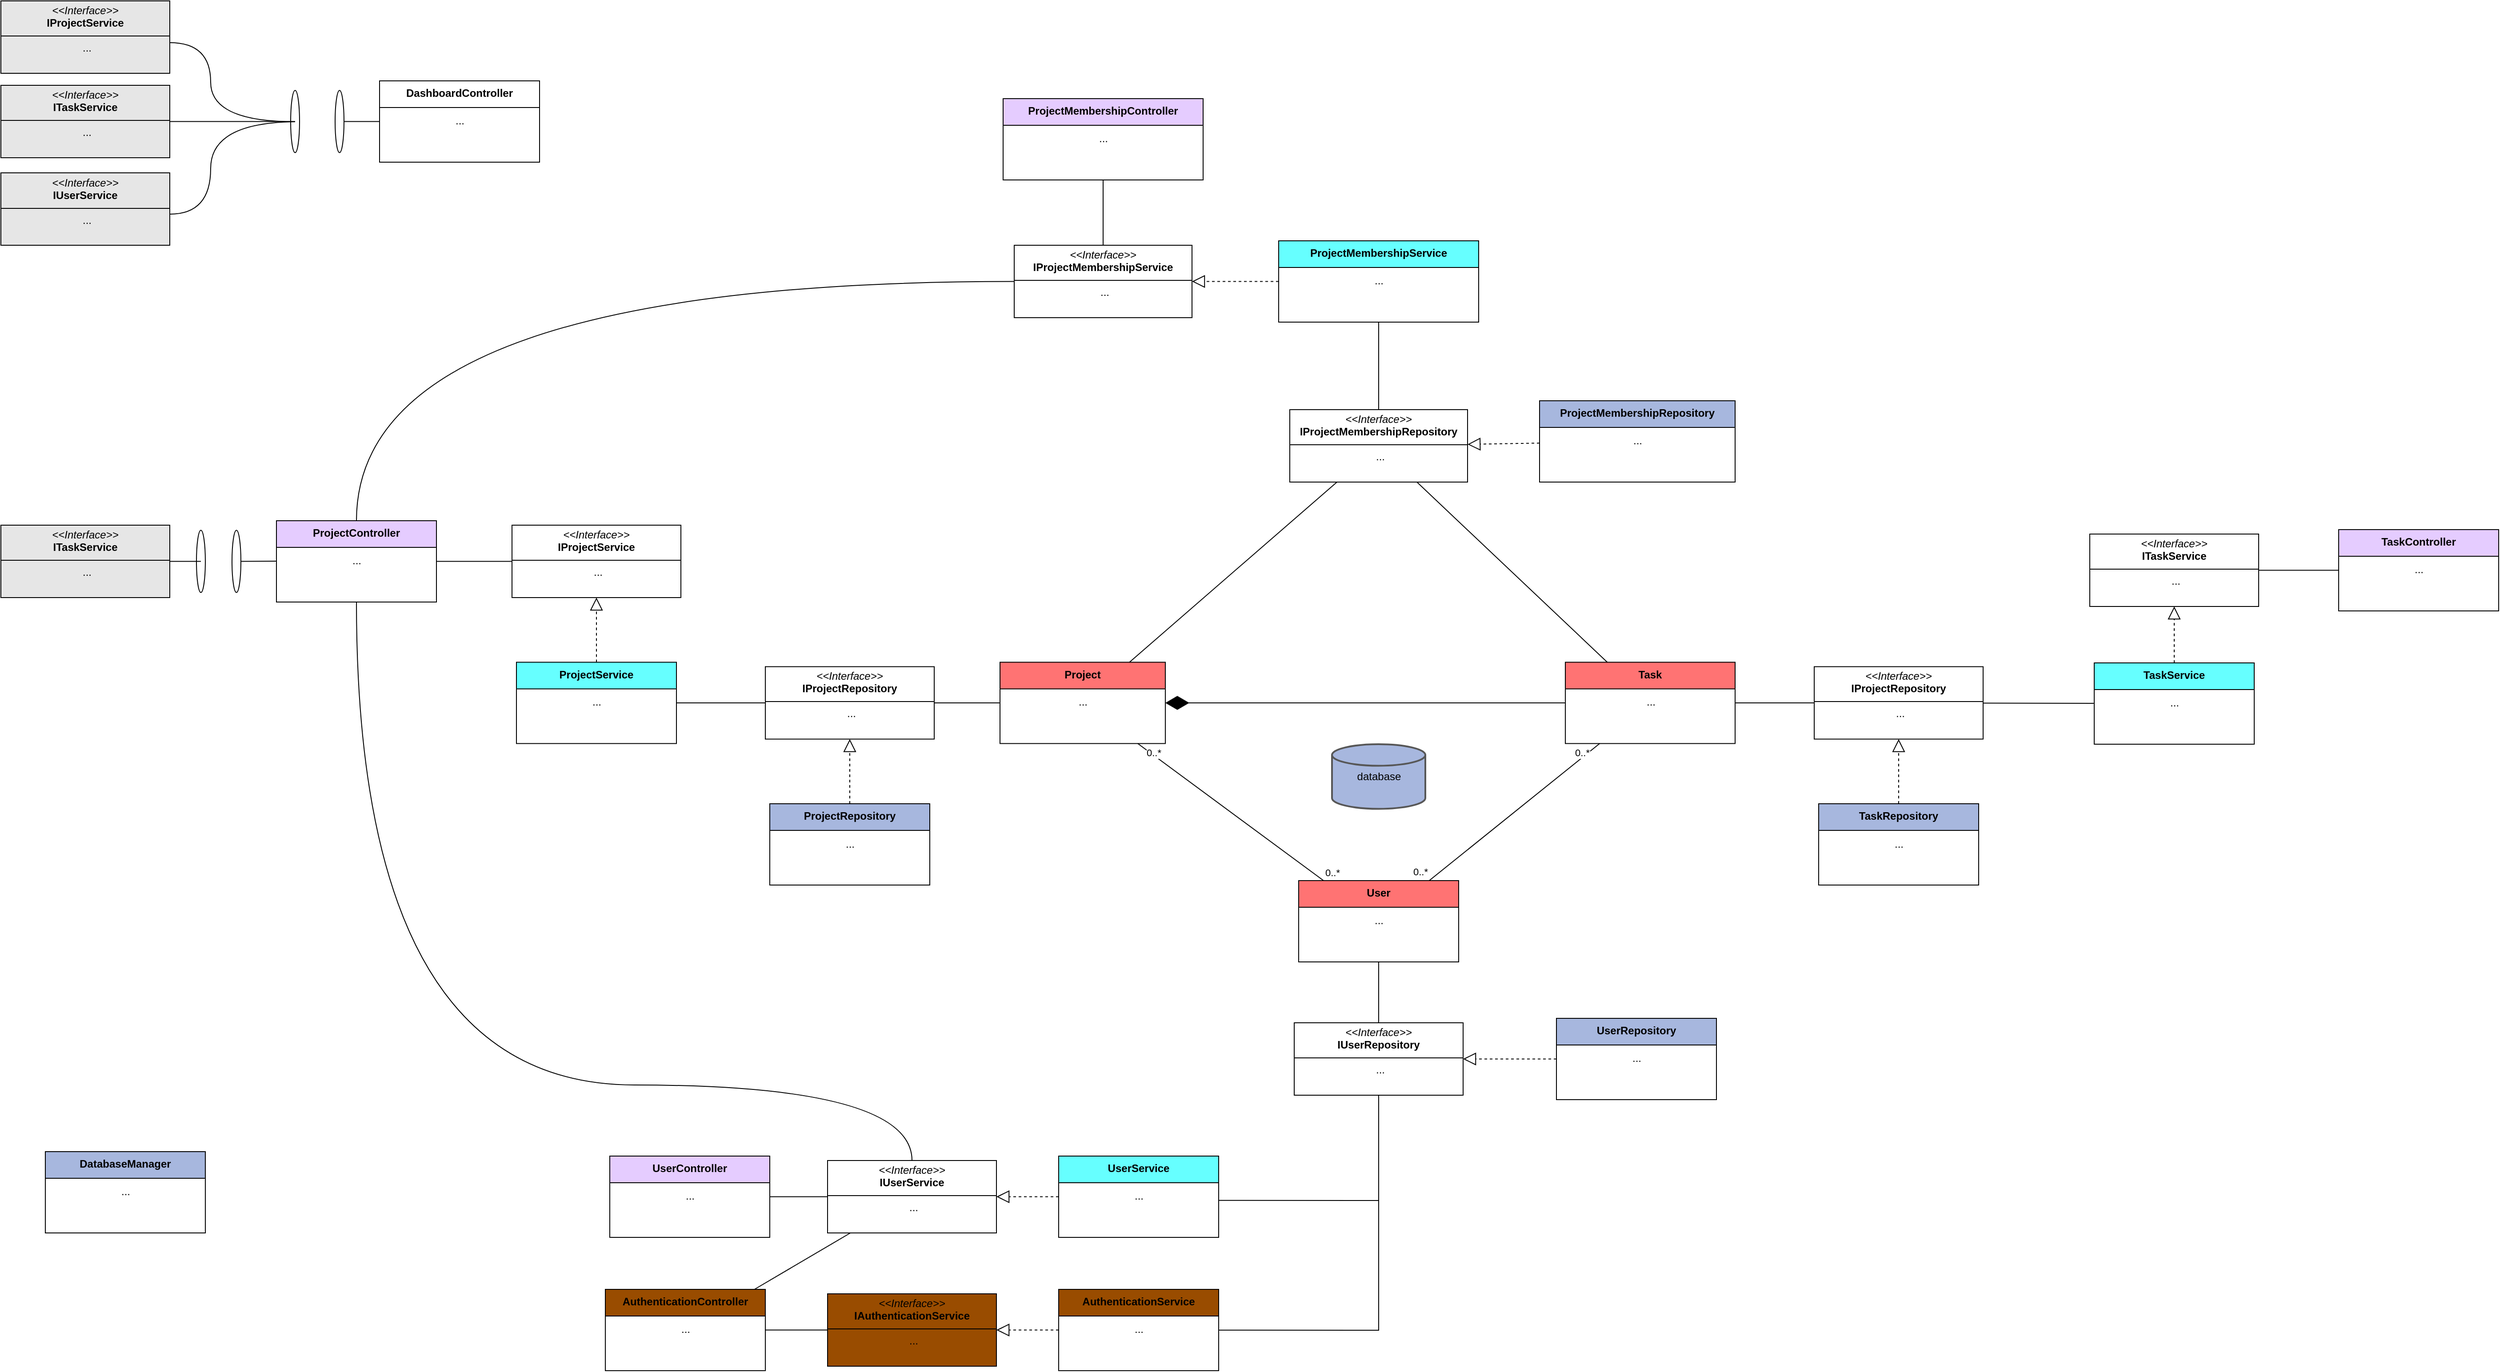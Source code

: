 <mxfile version="24.9.0">
  <diagram id="C5RBs43oDa-KdzZeNtuy" name="Page-1">
    <mxGraphModel dx="3629" dy="2864" grid="1" gridSize="10" guides="1" tooltips="1" connect="1" arrows="1" fold="1" page="1" pageScale="1" pageWidth="827" pageHeight="1169" math="0" shadow="0">
      <root>
        <mxCell id="WIyWlLk6GJQsqaUBKTNV-0" />
        <mxCell id="WIyWlLk6GJQsqaUBKTNV-1" parent="WIyWlLk6GJQsqaUBKTNV-0" />
        <mxCell id="XSBhL_Ai50qIlkhxRcX2-2" value="Task" style="swimlane;fontStyle=1;align=center;verticalAlign=top;childLayout=stackLayout;horizontal=1;startSize=30;horizontalStack=0;resizeParent=1;resizeLast=0;collapsible=1;marginBottom=0;rounded=0;shadow=0;strokeWidth=1;fillColor=#FF7373;" vertex="1" parent="WIyWlLk6GJQsqaUBKTNV-1">
          <mxGeometry x="2290" y="264.25" width="191" height="91.5" as="geometry">
            <mxRectangle x="230" y="140" width="160" height="26" as="alternateBounds" />
          </mxGeometry>
        </mxCell>
        <mxCell id="XSBhL_Ai50qIlkhxRcX2-22" value="..." style="text;html=1;align=center;verticalAlign=middle;resizable=0;points=[];autosize=1;strokeColor=none;fillColor=none;" vertex="1" parent="XSBhL_Ai50qIlkhxRcX2-2">
          <mxGeometry y="30" width="191" height="30" as="geometry" />
        </mxCell>
        <mxCell id="XSBhL_Ai50qIlkhxRcX2-10" value="User" style="swimlane;fontStyle=1;align=center;verticalAlign=top;childLayout=stackLayout;horizontal=1;startSize=30;horizontalStack=0;resizeParent=1;resizeLast=0;collapsible=1;marginBottom=0;rounded=0;shadow=0;strokeWidth=1;fillColor=#FF7373;" vertex="1" parent="WIyWlLk6GJQsqaUBKTNV-1">
          <mxGeometry x="1990" y="510" width="180" height="91.5" as="geometry">
            <mxRectangle x="230" y="140" width="160" height="26" as="alternateBounds" />
          </mxGeometry>
        </mxCell>
        <mxCell id="XSBhL_Ai50qIlkhxRcX2-23" value="..." style="text;html=1;align=center;verticalAlign=middle;resizable=0;points=[];autosize=1;strokeColor=none;fillColor=none;" vertex="1" parent="XSBhL_Ai50qIlkhxRcX2-10">
          <mxGeometry y="30" width="180" height="30" as="geometry" />
        </mxCell>
        <mxCell id="XSBhL_Ai50qIlkhxRcX2-11" value="Project" style="swimlane;fontStyle=1;align=center;verticalAlign=top;childLayout=stackLayout;horizontal=1;startSize=30;horizontalStack=0;resizeParent=1;resizeLast=0;collapsible=1;marginBottom=0;rounded=0;shadow=0;strokeWidth=1;fillColor=#FF7373;" vertex="1" parent="WIyWlLk6GJQsqaUBKTNV-1">
          <mxGeometry x="1654" y="264.25" width="186" height="91.5" as="geometry">
            <mxRectangle x="230" y="140" width="160" height="26" as="alternateBounds" />
          </mxGeometry>
        </mxCell>
        <mxCell id="XSBhL_Ai50qIlkhxRcX2-21" value="..." style="text;html=1;align=center;verticalAlign=middle;resizable=0;points=[];autosize=1;strokeColor=none;fillColor=none;" vertex="1" parent="XSBhL_Ai50qIlkhxRcX2-11">
          <mxGeometry y="30" width="186" height="30" as="geometry" />
        </mxCell>
        <mxCell id="XSBhL_Ai50qIlkhxRcX2-12" value="" style="endArrow=diamondThin;endFill=1;endSize=24;html=1;rounded=0;" edge="1" parent="WIyWlLk6GJQsqaUBKTNV-1" source="XSBhL_Ai50qIlkhxRcX2-2" target="XSBhL_Ai50qIlkhxRcX2-11">
          <mxGeometry width="160" relative="1" as="geometry">
            <mxPoint x="2027" y="400" as="sourcePoint" />
            <mxPoint x="1860" y="400" as="targetPoint" />
          </mxGeometry>
        </mxCell>
        <mxCell id="XSBhL_Ai50qIlkhxRcX2-13" value="" style="endArrow=none;html=1;rounded=0;" edge="1" parent="WIyWlLk6GJQsqaUBKTNV-1" source="XSBhL_Ai50qIlkhxRcX2-2" target="XSBhL_Ai50qIlkhxRcX2-10">
          <mxGeometry relative="1" as="geometry">
            <mxPoint x="1806" y="460" as="sourcePoint" />
            <mxPoint x="1730" y="615" as="targetPoint" />
          </mxGeometry>
        </mxCell>
        <mxCell id="XSBhL_Ai50qIlkhxRcX2-14" value="0..*" style="edgeLabel;resizable=0;html=1;align=left;verticalAlign=bottom;" connectable="0" vertex="1" parent="XSBhL_Ai50qIlkhxRcX2-13">
          <mxGeometry x="-1" relative="1" as="geometry">
            <mxPoint x="-30" y="19" as="offset" />
          </mxGeometry>
        </mxCell>
        <mxCell id="XSBhL_Ai50qIlkhxRcX2-15" value="0..*" style="edgeLabel;resizable=0;html=1;align=left;verticalAlign=bottom;" connectable="0" vertex="1" parent="XSBhL_Ai50qIlkhxRcX2-13">
          <mxGeometry x="1" relative="1" as="geometry">
            <mxPoint x="-20" y="-1" as="offset" />
          </mxGeometry>
        </mxCell>
        <mxCell id="XSBhL_Ai50qIlkhxRcX2-16" value="" style="endArrow=none;html=1;rounded=0;" edge="1" parent="WIyWlLk6GJQsqaUBKTNV-1" source="XSBhL_Ai50qIlkhxRcX2-11" target="XSBhL_Ai50qIlkhxRcX2-10">
          <mxGeometry relative="1" as="geometry">
            <mxPoint x="1849.5" y="415" as="sourcePoint" />
            <mxPoint x="1930.5" y="585" as="targetPoint" />
          </mxGeometry>
        </mxCell>
        <mxCell id="XSBhL_Ai50qIlkhxRcX2-17" value="0..*" style="edgeLabel;resizable=0;html=1;align=left;verticalAlign=bottom;" connectable="0" vertex="1" parent="XSBhL_Ai50qIlkhxRcX2-16">
          <mxGeometry x="-1" relative="1" as="geometry">
            <mxPoint x="8" y="19" as="offset" />
          </mxGeometry>
        </mxCell>
        <mxCell id="XSBhL_Ai50qIlkhxRcX2-18" value="0..*" style="edgeLabel;resizable=0;html=1;align=left;verticalAlign=bottom;" connectable="0" vertex="1" parent="XSBhL_Ai50qIlkhxRcX2-16">
          <mxGeometry x="1" relative="1" as="geometry">
            <mxPoint y="-1" as="offset" />
          </mxGeometry>
        </mxCell>
        <mxCell id="XSBhL_Ai50qIlkhxRcX2-20" value="TaskRepository" style="swimlane;fontStyle=1;align=center;verticalAlign=top;childLayout=stackLayout;horizontal=1;startSize=30;horizontalStack=0;resizeParent=1;resizeLast=0;collapsible=1;marginBottom=0;rounded=0;shadow=0;strokeWidth=1;fillColor=#A7B7DE;" vertex="1" parent="WIyWlLk6GJQsqaUBKTNV-1">
          <mxGeometry x="2575" y="423.5" width="180" height="91.5" as="geometry">
            <mxRectangle x="230" y="140" width="160" height="26" as="alternateBounds" />
          </mxGeometry>
        </mxCell>
        <mxCell id="XSBhL_Ai50qIlkhxRcX2-25" value="..." style="text;html=1;align=center;verticalAlign=middle;resizable=0;points=[];autosize=1;strokeColor=none;fillColor=none;" vertex="1" parent="XSBhL_Ai50qIlkhxRcX2-20">
          <mxGeometry y="30" width="180" height="30" as="geometry" />
        </mxCell>
        <mxCell id="XSBhL_Ai50qIlkhxRcX2-45" value="" style="endArrow=block;dashed=1;endFill=0;endSize=12;html=1;rounded=0;" edge="1" parent="WIyWlLk6GJQsqaUBKTNV-1" source="XSBhL_Ai50qIlkhxRcX2-20" target="XSBhL_Ai50qIlkhxRcX2-91">
          <mxGeometry width="160" relative="1" as="geometry">
            <mxPoint x="2440" y="140" as="sourcePoint" />
            <mxPoint x="2580" y="116.0" as="targetPoint" />
          </mxGeometry>
        </mxCell>
        <mxCell id="XSBhL_Ai50qIlkhxRcX2-48" value="" style="endArrow=none;html=1;rounded=0;" edge="1" parent="WIyWlLk6GJQsqaUBKTNV-1" source="XSBhL_Ai50qIlkhxRcX2-2" target="XSBhL_Ai50qIlkhxRcX2-91">
          <mxGeometry width="50" height="50" relative="1" as="geometry">
            <mxPoint x="2320" y="380" as="sourcePoint" />
            <mxPoint x="2663" y="162" as="targetPoint" />
          </mxGeometry>
        </mxCell>
        <mxCell id="XSBhL_Ai50qIlkhxRcX2-49" value="ProjectRepository" style="swimlane;fontStyle=1;align=center;verticalAlign=top;childLayout=stackLayout;horizontal=1;startSize=30;horizontalStack=0;resizeParent=1;resizeLast=0;collapsible=1;marginBottom=0;rounded=0;shadow=0;strokeWidth=1;fillColor=#A7B7DE;" vertex="1" parent="WIyWlLk6GJQsqaUBKTNV-1">
          <mxGeometry x="1395" y="423.5" width="180" height="91.5" as="geometry">
            <mxRectangle x="230" y="140" width="160" height="26" as="alternateBounds" />
          </mxGeometry>
        </mxCell>
        <mxCell id="XSBhL_Ai50qIlkhxRcX2-50" value="..." style="text;html=1;align=center;verticalAlign=middle;resizable=0;points=[];autosize=1;strokeColor=none;fillColor=none;" vertex="1" parent="XSBhL_Ai50qIlkhxRcX2-49">
          <mxGeometry y="30" width="180" height="30" as="geometry" />
        </mxCell>
        <mxCell id="XSBhL_Ai50qIlkhxRcX2-58" value="" style="endArrow=block;dashed=1;endFill=0;endSize=12;html=1;rounded=0;" edge="1" parent="WIyWlLk6GJQsqaUBKTNV-1" source="XSBhL_Ai50qIlkhxRcX2-49" target="XSBhL_Ai50qIlkhxRcX2-90">
          <mxGeometry width="160" relative="1" as="geometry">
            <mxPoint x="1800" y="130" as="sourcePoint" />
            <mxPoint x="1650" y="104" as="targetPoint" />
          </mxGeometry>
        </mxCell>
        <mxCell id="XSBhL_Ai50qIlkhxRcX2-59" value="" style="endArrow=none;html=1;rounded=0;" edge="1" parent="WIyWlLk6GJQsqaUBKTNV-1" source="XSBhL_Ai50qIlkhxRcX2-11" target="XSBhL_Ai50qIlkhxRcX2-90">
          <mxGeometry width="50" height="50" relative="1" as="geometry">
            <mxPoint x="2110" y="275.5" as="sourcePoint" />
            <mxPoint x="2110" y="173.5" as="targetPoint" />
          </mxGeometry>
        </mxCell>
        <mxCell id="XSBhL_Ai50qIlkhxRcX2-60" value="ProjectMembershipRepository" style="swimlane;fontStyle=1;align=center;verticalAlign=top;childLayout=stackLayout;horizontal=1;startSize=30;horizontalStack=0;resizeParent=1;resizeLast=0;collapsible=1;marginBottom=0;rounded=0;shadow=0;strokeWidth=1;fillColor=#A7B7DE;" vertex="1" parent="WIyWlLk6GJQsqaUBKTNV-1">
          <mxGeometry x="2261" y="-30" width="220" height="91.5" as="geometry">
            <mxRectangle x="230" y="140" width="160" height="26" as="alternateBounds" />
          </mxGeometry>
        </mxCell>
        <mxCell id="XSBhL_Ai50qIlkhxRcX2-61" value="..." style="text;html=1;align=center;verticalAlign=middle;resizable=0;points=[];autosize=1;strokeColor=none;fillColor=none;" vertex="1" parent="XSBhL_Ai50qIlkhxRcX2-60">
          <mxGeometry y="30" width="220" height="30" as="geometry" />
        </mxCell>
        <mxCell id="XSBhL_Ai50qIlkhxRcX2-62" value="" style="endArrow=none;html=1;rounded=0;" edge="1" parent="WIyWlLk6GJQsqaUBKTNV-1" source="XSBhL_Ai50qIlkhxRcX2-11" target="XSBhL_Ai50qIlkhxRcX2-93">
          <mxGeometry width="50" height="50" relative="1" as="geometry">
            <mxPoint x="1750" y="276" as="sourcePoint" />
            <mxPoint x="1750" y="162" as="targetPoint" />
          </mxGeometry>
        </mxCell>
        <mxCell id="XSBhL_Ai50qIlkhxRcX2-63" value="" style="endArrow=none;html=1;rounded=0;" edge="1" parent="WIyWlLk6GJQsqaUBKTNV-1" source="XSBhL_Ai50qIlkhxRcX2-2" target="XSBhL_Ai50qIlkhxRcX2-93">
          <mxGeometry width="50" height="50" relative="1" as="geometry">
            <mxPoint x="1822" y="276" as="sourcePoint" />
            <mxPoint x="2006" y="160" as="targetPoint" />
          </mxGeometry>
        </mxCell>
        <mxCell id="XSBhL_Ai50qIlkhxRcX2-71" value="" style="endArrow=block;dashed=1;endFill=0;endSize=12;html=1;rounded=0;" edge="1" parent="WIyWlLk6GJQsqaUBKTNV-1" source="XSBhL_Ai50qIlkhxRcX2-60" target="XSBhL_Ai50qIlkhxRcX2-93">
          <mxGeometry width="160" relative="1" as="geometry">
            <mxPoint x="2480" y="126" as="sourcePoint" />
            <mxPoint x="2068" y="10" as="targetPoint" />
          </mxGeometry>
        </mxCell>
        <mxCell id="XSBhL_Ai50qIlkhxRcX2-81" value="UserRepository" style="swimlane;fontStyle=1;align=center;verticalAlign=top;childLayout=stackLayout;horizontal=1;startSize=30;horizontalStack=0;resizeParent=1;resizeLast=0;collapsible=1;marginBottom=0;rounded=0;shadow=0;strokeWidth=1;fillColor=#A7B7DE;" vertex="1" parent="WIyWlLk6GJQsqaUBKTNV-1">
          <mxGeometry x="2280" y="665" width="180" height="91.5" as="geometry">
            <mxRectangle x="230" y="140" width="160" height="26" as="alternateBounds" />
          </mxGeometry>
        </mxCell>
        <mxCell id="XSBhL_Ai50qIlkhxRcX2-82" value="..." style="text;html=1;align=center;verticalAlign=middle;resizable=0;points=[];autosize=1;strokeColor=none;fillColor=none;" vertex="1" parent="XSBhL_Ai50qIlkhxRcX2-81">
          <mxGeometry y="30" width="180" height="30" as="geometry" />
        </mxCell>
        <mxCell id="XSBhL_Ai50qIlkhxRcX2-90" value="&lt;p style=&quot;margin:0px;margin-top:4px;text-align:center;&quot;&gt;&lt;i&gt;&amp;lt;&amp;lt;Interface&amp;gt;&amp;gt;&lt;/i&gt;&lt;br&gt;&lt;b&gt;IProjectRepository&lt;/b&gt;&lt;/p&gt;&lt;hr size=&quot;1&quot; style=&quot;border-style:solid;&quot;&gt;&lt;p style=&quot;text-align: center; margin: 0px 0px 0px 4px;&quot;&gt;...&lt;/p&gt;" style="verticalAlign=top;align=left;overflow=fill;html=1;whiteSpace=wrap;" vertex="1" parent="WIyWlLk6GJQsqaUBKTNV-1">
          <mxGeometry x="1390" y="269.25" width="190" height="81.5" as="geometry" />
        </mxCell>
        <mxCell id="XSBhL_Ai50qIlkhxRcX2-91" value="&lt;p style=&quot;margin:0px;margin-top:4px;text-align:center;&quot;&gt;&lt;i&gt;&amp;lt;&amp;lt;Interface&amp;gt;&amp;gt;&lt;/i&gt;&lt;br&gt;&lt;b&gt;IProjectRepository&lt;/b&gt;&lt;/p&gt;&lt;hr size=&quot;1&quot; style=&quot;border-style:solid;&quot;&gt;&lt;p style=&quot;text-align: center; margin: 0px 0px 0px 4px;&quot;&gt;...&lt;/p&gt;" style="verticalAlign=top;align=left;overflow=fill;html=1;whiteSpace=wrap;" vertex="1" parent="WIyWlLk6GJQsqaUBKTNV-1">
          <mxGeometry x="2570" y="269.25" width="190" height="81.5" as="geometry" />
        </mxCell>
        <mxCell id="XSBhL_Ai50qIlkhxRcX2-93" value="&lt;p style=&quot;margin:0px;margin-top:4px;text-align:center;&quot;&gt;&lt;i&gt;&amp;lt;&amp;lt;Interface&amp;gt;&amp;gt;&lt;/i&gt;&lt;br&gt;&lt;b&gt;IProjectMembershipRepository&lt;/b&gt;&lt;/p&gt;&lt;hr size=&quot;1&quot; style=&quot;border-style:solid;&quot;&gt;&lt;p style=&quot;text-align: center; margin: 0px 0px 0px 4px;&quot;&gt;...&lt;/p&gt;" style="verticalAlign=top;align=left;overflow=fill;html=1;whiteSpace=wrap;" vertex="1" parent="WIyWlLk6GJQsqaUBKTNV-1">
          <mxGeometry x="1980" y="-20" width="200" height="81.5" as="geometry" />
        </mxCell>
        <mxCell id="XSBhL_Ai50qIlkhxRcX2-94" value="&lt;p style=&quot;margin:0px;margin-top:4px;text-align:center;&quot;&gt;&lt;i&gt;&amp;lt;&amp;lt;Interface&amp;gt;&amp;gt;&lt;/i&gt;&lt;br&gt;&lt;b&gt;IUserRepository&lt;/b&gt;&lt;/p&gt;&lt;hr size=&quot;1&quot; style=&quot;border-style:solid;&quot;&gt;&lt;p style=&quot;text-align: center; margin: 0px 0px 0px 4px;&quot;&gt;...&lt;/p&gt;" style="verticalAlign=top;align=left;overflow=fill;html=1;whiteSpace=wrap;" vertex="1" parent="WIyWlLk6GJQsqaUBKTNV-1">
          <mxGeometry x="1985" y="670" width="190" height="81.5" as="geometry" />
        </mxCell>
        <mxCell id="XSBhL_Ai50qIlkhxRcX2-95" value="" style="endArrow=none;html=1;rounded=0;" edge="1" parent="WIyWlLk6GJQsqaUBKTNV-1" source="XSBhL_Ai50qIlkhxRcX2-94" target="XSBhL_Ai50qIlkhxRcX2-10">
          <mxGeometry width="50" height="50" relative="1" as="geometry">
            <mxPoint x="1827" y="274" as="sourcePoint" />
            <mxPoint x="2025" y="150" as="targetPoint" />
          </mxGeometry>
        </mxCell>
        <mxCell id="XSBhL_Ai50qIlkhxRcX2-96" value="" style="endArrow=block;dashed=1;endFill=0;endSize=12;html=1;rounded=0;" edge="1" parent="WIyWlLk6GJQsqaUBKTNV-1" source="XSBhL_Ai50qIlkhxRcX2-81" target="XSBhL_Ai50qIlkhxRcX2-94">
          <mxGeometry width="160" relative="1" as="geometry">
            <mxPoint x="2560" y="111" as="sourcePoint" />
            <mxPoint x="2491" y="110" as="targetPoint" />
          </mxGeometry>
        </mxCell>
        <mxCell id="XSBhL_Ai50qIlkhxRcX2-97" value="UserService" style="swimlane;fontStyle=1;align=center;verticalAlign=top;childLayout=stackLayout;horizontal=1;startSize=30;horizontalStack=0;resizeParent=1;resizeLast=0;collapsible=1;marginBottom=0;rounded=0;shadow=0;strokeWidth=1;fillColor=#66FFFF;" vertex="1" parent="WIyWlLk6GJQsqaUBKTNV-1">
          <mxGeometry x="1720" y="820" width="180" height="91.5" as="geometry">
            <mxRectangle x="230" y="140" width="160" height="26" as="alternateBounds" />
          </mxGeometry>
        </mxCell>
        <mxCell id="XSBhL_Ai50qIlkhxRcX2-98" value="..." style="text;html=1;align=center;verticalAlign=middle;resizable=0;points=[];autosize=1;strokeColor=none;fillColor=none;" vertex="1" parent="XSBhL_Ai50qIlkhxRcX2-97">
          <mxGeometry y="30" width="180" height="30" as="geometry" />
        </mxCell>
        <mxCell id="XSBhL_Ai50qIlkhxRcX2-99" value="&lt;p style=&quot;margin:0px;margin-top:4px;text-align:center;&quot;&gt;&lt;i&gt;&amp;lt;&amp;lt;Interface&amp;gt;&amp;gt;&lt;/i&gt;&lt;br&gt;&lt;b&gt;IUserService&lt;/b&gt;&lt;/p&gt;&lt;hr size=&quot;1&quot; style=&quot;border-style:solid;&quot;&gt;&lt;p style=&quot;text-align: center; margin: 0px 0px 0px 4px;&quot;&gt;...&lt;/p&gt;" style="verticalAlign=top;align=left;overflow=fill;html=1;whiteSpace=wrap;" vertex="1" parent="WIyWlLk6GJQsqaUBKTNV-1">
          <mxGeometry x="1460" y="825" width="190" height="81.5" as="geometry" />
        </mxCell>
        <mxCell id="XSBhL_Ai50qIlkhxRcX2-100" value="" style="endArrow=none;html=1;rounded=0;entryX=0.997;entryY=0.664;entryDx=0;entryDy=0;entryPerimeter=0;" edge="1" parent="WIyWlLk6GJQsqaUBKTNV-1" source="XSBhL_Ai50qIlkhxRcX2-94" target="XSBhL_Ai50qIlkhxRcX2-98">
          <mxGeometry width="50" height="50" relative="1" as="geometry">
            <mxPoint x="1829" y="274" as="sourcePoint" />
            <mxPoint x="2026" y="150" as="targetPoint" />
            <Array as="points">
              <mxPoint x="2080" y="870" />
            </Array>
          </mxGeometry>
        </mxCell>
        <mxCell id="XSBhL_Ai50qIlkhxRcX2-101" value="" style="endArrow=block;dashed=1;endFill=0;endSize=12;html=1;rounded=0;" edge="1" parent="WIyWlLk6GJQsqaUBKTNV-1" source="XSBhL_Ai50qIlkhxRcX2-97" target="XSBhL_Ai50qIlkhxRcX2-99">
          <mxGeometry width="160" relative="1" as="geometry">
            <mxPoint x="2020" y="681" as="sourcePoint" />
            <mxPoint x="1915" y="681" as="targetPoint" />
          </mxGeometry>
        </mxCell>
        <mxCell id="XSBhL_Ai50qIlkhxRcX2-102" value="database" style="strokeWidth=2;html=1;shape=mxgraph.flowchart.database;whiteSpace=wrap;fillColor=#A7B7DE;strokeColor=#575757;" vertex="1" parent="WIyWlLk6GJQsqaUBKTNV-1">
          <mxGeometry x="2027.5" y="356.5" width="105" height="72.75" as="geometry" />
        </mxCell>
        <mxCell id="XSBhL_Ai50qIlkhxRcX2-109" value="ProjectService" style="swimlane;fontStyle=1;align=center;verticalAlign=top;childLayout=stackLayout;horizontal=1;startSize=30;horizontalStack=0;resizeParent=1;resizeLast=0;collapsible=1;marginBottom=0;rounded=0;shadow=0;strokeWidth=1;fillColor=#66FFFF;" vertex="1" parent="WIyWlLk6GJQsqaUBKTNV-1">
          <mxGeometry x="1110" y="264.25" width="180" height="91.5" as="geometry">
            <mxRectangle x="230" y="140" width="160" height="26" as="alternateBounds" />
          </mxGeometry>
        </mxCell>
        <mxCell id="XSBhL_Ai50qIlkhxRcX2-110" value="..." style="text;html=1;align=center;verticalAlign=middle;resizable=0;points=[];autosize=1;strokeColor=none;fillColor=none;" vertex="1" parent="XSBhL_Ai50qIlkhxRcX2-109">
          <mxGeometry y="30" width="180" height="30" as="geometry" />
        </mxCell>
        <mxCell id="XSBhL_Ai50qIlkhxRcX2-111" value="" style="endArrow=none;html=1;rounded=0;" edge="1" parent="WIyWlLk6GJQsqaUBKTNV-1" source="XSBhL_Ai50qIlkhxRcX2-90" target="XSBhL_Ai50qIlkhxRcX2-109">
          <mxGeometry width="50" height="50" relative="1" as="geometry">
            <mxPoint x="2090" y="762" as="sourcePoint" />
            <mxPoint x="2090" y="870" as="targetPoint" />
          </mxGeometry>
        </mxCell>
        <mxCell id="XSBhL_Ai50qIlkhxRcX2-112" value="&lt;p style=&quot;margin:0px;margin-top:4px;text-align:center;&quot;&gt;&lt;i&gt;&amp;lt;&amp;lt;Interface&amp;gt;&amp;gt;&lt;/i&gt;&lt;br&gt;&lt;b&gt;IProjectService&lt;/b&gt;&lt;/p&gt;&lt;hr size=&quot;1&quot; style=&quot;border-style:solid;&quot;&gt;&lt;p style=&quot;text-align: center; margin: 0px 0px 0px 4px;&quot;&gt;...&lt;/p&gt;" style="verticalAlign=top;align=left;overflow=fill;html=1;whiteSpace=wrap;" vertex="1" parent="WIyWlLk6GJQsqaUBKTNV-1">
          <mxGeometry x="1105" y="110" width="190" height="81.5" as="geometry" />
        </mxCell>
        <mxCell id="XSBhL_Ai50qIlkhxRcX2-113" value="" style="endArrow=block;dashed=1;endFill=0;endSize=12;html=1;rounded=0;" edge="1" parent="WIyWlLk6GJQsqaUBKTNV-1" source="XSBhL_Ai50qIlkhxRcX2-109" target="XSBhL_Ai50qIlkhxRcX2-112">
          <mxGeometry width="160" relative="1" as="geometry">
            <mxPoint x="1495" y="222" as="sourcePoint" />
            <mxPoint x="1495" y="279" as="targetPoint" />
          </mxGeometry>
        </mxCell>
        <mxCell id="XSBhL_Ai50qIlkhxRcX2-114" value="TaskService" style="swimlane;fontStyle=1;align=center;verticalAlign=top;childLayout=stackLayout;horizontal=1;startSize=30;horizontalStack=0;resizeParent=1;resizeLast=0;collapsible=1;marginBottom=0;rounded=0;shadow=0;strokeWidth=1;fillColor=#66FFFF;" vertex="1" parent="WIyWlLk6GJQsqaUBKTNV-1">
          <mxGeometry x="2885" y="265" width="180" height="91.5" as="geometry">
            <mxRectangle x="230" y="140" width="160" height="26" as="alternateBounds" />
          </mxGeometry>
        </mxCell>
        <mxCell id="XSBhL_Ai50qIlkhxRcX2-115" value="..." style="text;html=1;align=center;verticalAlign=middle;resizable=0;points=[];autosize=1;strokeColor=none;fillColor=none;" vertex="1" parent="XSBhL_Ai50qIlkhxRcX2-114">
          <mxGeometry y="30" width="180" height="30" as="geometry" />
        </mxCell>
        <mxCell id="XSBhL_Ai50qIlkhxRcX2-116" value="" style="endArrow=none;html=1;rounded=0;" edge="1" parent="WIyWlLk6GJQsqaUBKTNV-1" target="XSBhL_Ai50qIlkhxRcX2-114" source="XSBhL_Ai50qIlkhxRcX2-91">
          <mxGeometry width="50" height="50" relative="1" as="geometry">
            <mxPoint x="3165" y="315.75" as="sourcePoint" />
            <mxPoint x="3865" y="875.75" as="targetPoint" />
          </mxGeometry>
        </mxCell>
        <mxCell id="XSBhL_Ai50qIlkhxRcX2-117" value="&lt;p style=&quot;margin:0px;margin-top:4px;text-align:center;&quot;&gt;&lt;i&gt;&amp;lt;&amp;lt;Interface&amp;gt;&amp;gt;&lt;/i&gt;&lt;br&gt;&lt;b&gt;ITaskService&lt;/b&gt;&lt;/p&gt;&lt;hr size=&quot;1&quot; style=&quot;border-style:solid;&quot;&gt;&lt;p style=&quot;text-align: center; margin: 0px 0px 0px 4px;&quot;&gt;...&lt;/p&gt;" style="verticalAlign=top;align=left;overflow=fill;html=1;whiteSpace=wrap;" vertex="1" parent="WIyWlLk6GJQsqaUBKTNV-1">
          <mxGeometry x="2880" y="120" width="190" height="81.5" as="geometry" />
        </mxCell>
        <mxCell id="XSBhL_Ai50qIlkhxRcX2-118" value="" style="endArrow=block;dashed=1;endFill=0;endSize=12;html=1;rounded=0;" edge="1" parent="WIyWlLk6GJQsqaUBKTNV-1" source="XSBhL_Ai50qIlkhxRcX2-114" target="XSBhL_Ai50qIlkhxRcX2-117">
          <mxGeometry width="160" relative="1" as="geometry">
            <mxPoint x="3270" y="222.75" as="sourcePoint" />
            <mxPoint x="3270" y="279.75" as="targetPoint" />
          </mxGeometry>
        </mxCell>
        <mxCell id="XSBhL_Ai50qIlkhxRcX2-121" value="ProjectMembershipService" style="swimlane;fontStyle=1;align=center;verticalAlign=top;childLayout=stackLayout;horizontal=1;startSize=30;horizontalStack=0;resizeParent=1;resizeLast=0;collapsible=1;marginBottom=0;rounded=0;shadow=0;strokeWidth=1;fillColor=#66FFFF;" vertex="1" parent="WIyWlLk6GJQsqaUBKTNV-1">
          <mxGeometry x="1967.5" y="-210" width="225" height="91.5" as="geometry">
            <mxRectangle x="230" y="140" width="160" height="26" as="alternateBounds" />
          </mxGeometry>
        </mxCell>
        <mxCell id="XSBhL_Ai50qIlkhxRcX2-122" value="..." style="text;html=1;align=center;verticalAlign=middle;resizable=0;points=[];autosize=1;strokeColor=none;fillColor=none;" vertex="1" parent="XSBhL_Ai50qIlkhxRcX2-121">
          <mxGeometry y="30" width="225" height="30" as="geometry" />
        </mxCell>
        <mxCell id="XSBhL_Ai50qIlkhxRcX2-123" value="" style="endArrow=none;html=1;rounded=0;" edge="1" parent="WIyWlLk6GJQsqaUBKTNV-1" source="XSBhL_Ai50qIlkhxRcX2-93" target="XSBhL_Ai50qIlkhxRcX2-121">
          <mxGeometry width="50" height="50" relative="1" as="geometry">
            <mxPoint x="1664" y="320" as="sourcePoint" />
            <mxPoint x="1590" y="320" as="targetPoint" />
          </mxGeometry>
        </mxCell>
        <mxCell id="XSBhL_Ai50qIlkhxRcX2-125" value="&lt;p style=&quot;margin:0px;margin-top:4px;text-align:center;&quot;&gt;&lt;i&gt;&amp;lt;&amp;lt;Interface&amp;gt;&amp;gt;&lt;/i&gt;&lt;br&gt;&lt;b&gt;IProjectMembershipService&lt;/b&gt;&lt;/p&gt;&lt;hr size=&quot;1&quot; style=&quot;border-style:solid;&quot;&gt;&lt;p style=&quot;text-align: center; margin: 0px 0px 0px 4px;&quot;&gt;...&lt;/p&gt;" style="verticalAlign=top;align=left;overflow=fill;html=1;whiteSpace=wrap;" vertex="1" parent="WIyWlLk6GJQsqaUBKTNV-1">
          <mxGeometry x="1670" y="-205" width="200" height="81.5" as="geometry" />
        </mxCell>
        <mxCell id="XSBhL_Ai50qIlkhxRcX2-126" value="" style="endArrow=block;dashed=1;endFill=0;endSize=12;html=1;rounded=0;" edge="1" parent="WIyWlLk6GJQsqaUBKTNV-1" source="XSBhL_Ai50qIlkhxRcX2-121" target="XSBhL_Ai50qIlkhxRcX2-125">
          <mxGeometry width="160" relative="1" as="geometry">
            <mxPoint x="1925" y="31" as="sourcePoint" />
            <mxPoint x="1990" y="31" as="targetPoint" />
          </mxGeometry>
        </mxCell>
        <mxCell id="XSBhL_Ai50qIlkhxRcX2-127" value="AuthenticationService" style="swimlane;fontStyle=1;align=center;verticalAlign=top;childLayout=stackLayout;horizontal=1;startSize=30;horizontalStack=0;resizeParent=1;resizeLast=0;collapsible=1;marginBottom=0;rounded=0;shadow=0;strokeWidth=1;fillColor=#994C00;" vertex="1" parent="WIyWlLk6GJQsqaUBKTNV-1">
          <mxGeometry x="1720" y="970" width="180" height="91.5" as="geometry">
            <mxRectangle x="230" y="140" width="160" height="26" as="alternateBounds" />
          </mxGeometry>
        </mxCell>
        <mxCell id="XSBhL_Ai50qIlkhxRcX2-128" value="..." style="text;html=1;align=center;verticalAlign=middle;resizable=0;points=[];autosize=1;strokeColor=none;fillColor=none;" vertex="1" parent="XSBhL_Ai50qIlkhxRcX2-127">
          <mxGeometry y="30" width="180" height="30" as="geometry" />
        </mxCell>
        <mxCell id="XSBhL_Ai50qIlkhxRcX2-129" value="" style="endArrow=none;html=1;rounded=0;" edge="1" parent="WIyWlLk6GJQsqaUBKTNV-1" source="XSBhL_Ai50qIlkhxRcX2-94" target="XSBhL_Ai50qIlkhxRcX2-127">
          <mxGeometry width="50" height="50" relative="1" as="geometry">
            <mxPoint x="2090" y="680" as="sourcePoint" />
            <mxPoint x="2090" y="612" as="targetPoint" />
            <Array as="points">
              <mxPoint x="2080" y="1016" />
            </Array>
          </mxGeometry>
        </mxCell>
        <mxCell id="XSBhL_Ai50qIlkhxRcX2-130" value="&lt;p style=&quot;margin:0px;margin-top:4px;text-align:center;&quot;&gt;&lt;i&gt;&amp;lt;&amp;lt;Interface&amp;gt;&amp;gt;&lt;/i&gt;&lt;br&gt;&lt;b&gt;IAuthenticationService&lt;/b&gt;&lt;/p&gt;&lt;hr size=&quot;1&quot; style=&quot;border-style:solid;&quot;&gt;&lt;p style=&quot;text-align: center; margin: 0px 0px 0px 4px;&quot;&gt;...&lt;/p&gt;" style="verticalAlign=top;align=left;overflow=fill;html=1;whiteSpace=wrap;fillColor=#994C00;" vertex="1" parent="WIyWlLk6GJQsqaUBKTNV-1">
          <mxGeometry x="1460" y="975" width="190" height="81.5" as="geometry" />
        </mxCell>
        <mxCell id="XSBhL_Ai50qIlkhxRcX2-131" value="" style="endArrow=block;dashed=1;endFill=0;endSize=12;html=1;rounded=0;" edge="1" parent="WIyWlLk6GJQsqaUBKTNV-1" source="XSBhL_Ai50qIlkhxRcX2-127" target="XSBhL_Ai50qIlkhxRcX2-130">
          <mxGeometry width="160" relative="1" as="geometry">
            <mxPoint x="2010" y="1221" as="sourcePoint" />
            <mxPoint x="1920" y="1221" as="targetPoint" />
          </mxGeometry>
        </mxCell>
        <mxCell id="XSBhL_Ai50qIlkhxRcX2-132" value="UserController" style="swimlane;fontStyle=1;align=center;verticalAlign=top;childLayout=stackLayout;horizontal=1;startSize=30;horizontalStack=0;resizeParent=1;resizeLast=0;collapsible=1;marginBottom=0;rounded=0;shadow=0;strokeWidth=1;fillColor=#E5CCFF;" vertex="1" parent="WIyWlLk6GJQsqaUBKTNV-1">
          <mxGeometry x="1215" y="820" width="180" height="91.5" as="geometry">
            <mxRectangle x="230" y="140" width="160" height="26" as="alternateBounds" />
          </mxGeometry>
        </mxCell>
        <mxCell id="XSBhL_Ai50qIlkhxRcX2-133" value="..." style="text;html=1;align=center;verticalAlign=middle;resizable=0;points=[];autosize=1;strokeColor=none;fillColor=none;" vertex="1" parent="XSBhL_Ai50qIlkhxRcX2-132">
          <mxGeometry y="30" width="180" height="30" as="geometry" />
        </mxCell>
        <mxCell id="XSBhL_Ai50qIlkhxRcX2-134" value="" style="endArrow=none;html=1;rounded=0;" edge="1" parent="WIyWlLk6GJQsqaUBKTNV-1" source="XSBhL_Ai50qIlkhxRcX2-99" target="XSBhL_Ai50qIlkhxRcX2-132">
          <mxGeometry width="50" height="50" relative="1" as="geometry">
            <mxPoint x="2090" y="680" as="sourcePoint" />
            <mxPoint x="2090" y="612" as="targetPoint" />
          </mxGeometry>
        </mxCell>
        <mxCell id="XSBhL_Ai50qIlkhxRcX2-135" value="TaskController" style="swimlane;fontStyle=1;align=center;verticalAlign=top;childLayout=stackLayout;horizontal=1;startSize=30;horizontalStack=0;resizeParent=1;resizeLast=0;collapsible=1;marginBottom=0;rounded=0;shadow=0;strokeWidth=1;fillColor=#E5CCFF;" vertex="1" parent="WIyWlLk6GJQsqaUBKTNV-1">
          <mxGeometry x="3160" y="115" width="180" height="91.5" as="geometry">
            <mxRectangle x="230" y="140" width="160" height="26" as="alternateBounds" />
          </mxGeometry>
        </mxCell>
        <mxCell id="XSBhL_Ai50qIlkhxRcX2-136" value="..." style="text;html=1;align=center;verticalAlign=middle;resizable=0;points=[];autosize=1;strokeColor=none;fillColor=none;" vertex="1" parent="XSBhL_Ai50qIlkhxRcX2-135">
          <mxGeometry y="30" width="180" height="30" as="geometry" />
        </mxCell>
        <mxCell id="XSBhL_Ai50qIlkhxRcX2-137" value="" style="endArrow=none;html=1;rounded=0;" edge="1" parent="WIyWlLk6GJQsqaUBKTNV-1" source="XSBhL_Ai50qIlkhxRcX2-117" target="XSBhL_Ai50qIlkhxRcX2-135">
          <mxGeometry width="50" height="50" relative="1" as="geometry">
            <mxPoint x="2770" y="320" as="sourcePoint" />
            <mxPoint x="2895" y="321" as="targetPoint" />
          </mxGeometry>
        </mxCell>
        <mxCell id="XSBhL_Ai50qIlkhxRcX2-138" value="ProjectController" style="swimlane;fontStyle=1;align=center;verticalAlign=top;childLayout=stackLayout;horizontal=1;startSize=30;horizontalStack=0;resizeParent=1;resizeLast=0;collapsible=1;marginBottom=0;rounded=0;shadow=0;strokeWidth=1;fillColor=#E5CCFF;" vertex="1" parent="WIyWlLk6GJQsqaUBKTNV-1">
          <mxGeometry x="840" y="105" width="180" height="91.5" as="geometry">
            <mxRectangle x="230" y="140" width="160" height="26" as="alternateBounds" />
          </mxGeometry>
        </mxCell>
        <mxCell id="XSBhL_Ai50qIlkhxRcX2-139" value="..." style="text;html=1;align=center;verticalAlign=middle;resizable=0;points=[];autosize=1;strokeColor=none;fillColor=none;" vertex="1" parent="XSBhL_Ai50qIlkhxRcX2-138">
          <mxGeometry y="30" width="180" height="30" as="geometry" />
        </mxCell>
        <mxCell id="XSBhL_Ai50qIlkhxRcX2-140" value="" style="endArrow=none;html=1;rounded=0;" edge="1" parent="WIyWlLk6GJQsqaUBKTNV-1" source="XSBhL_Ai50qIlkhxRcX2-112" target="XSBhL_Ai50qIlkhxRcX2-138">
          <mxGeometry width="50" height="50" relative="1" as="geometry">
            <mxPoint x="1400" y="320" as="sourcePoint" />
            <mxPoint x="1300" y="320" as="targetPoint" />
          </mxGeometry>
        </mxCell>
        <mxCell id="XSBhL_Ai50qIlkhxRcX2-141" value="" style="endArrow=none;html=1;rounded=0;edgeStyle=orthogonalEdgeStyle;curved=1;" edge="1" parent="WIyWlLk6GJQsqaUBKTNV-1" source="XSBhL_Ai50qIlkhxRcX2-125" target="XSBhL_Ai50qIlkhxRcX2-138">
          <mxGeometry width="50" height="50" relative="1" as="geometry">
            <mxPoint x="1115" y="161" as="sourcePoint" />
            <mxPoint x="1030" y="161" as="targetPoint" />
          </mxGeometry>
        </mxCell>
        <mxCell id="XSBhL_Ai50qIlkhxRcX2-142" value="" style="endArrow=none;html=1;rounded=0;edgeStyle=orthogonalEdgeStyle;curved=1;" edge="1" parent="WIyWlLk6GJQsqaUBKTNV-1" source="XSBhL_Ai50qIlkhxRcX2-99" target="XSBhL_Ai50qIlkhxRcX2-138">
          <mxGeometry width="50" height="50" relative="1" as="geometry">
            <mxPoint x="1115" y="161" as="sourcePoint" />
            <mxPoint x="1030" y="161" as="targetPoint" />
            <Array as="points">
              <mxPoint x="1555" y="740" />
              <mxPoint x="930" y="740" />
            </Array>
          </mxGeometry>
        </mxCell>
        <mxCell id="XSBhL_Ai50qIlkhxRcX2-143" value="&lt;p style=&quot;margin:0px;margin-top:4px;text-align:center;&quot;&gt;&lt;i&gt;&amp;lt;&amp;lt;Interface&amp;gt;&amp;gt;&lt;/i&gt;&lt;br&gt;&lt;b&gt;ITaskService&lt;/b&gt;&lt;/p&gt;&lt;hr size=&quot;1&quot; style=&quot;border-style:solid;&quot;&gt;&lt;p style=&quot;text-align: center; margin: 0px 0px 0px 4px;&quot;&gt;...&lt;/p&gt;" style="verticalAlign=top;align=left;overflow=fill;html=1;whiteSpace=wrap;fillColor=#E6E6E6;" vertex="1" parent="WIyWlLk6GJQsqaUBKTNV-1">
          <mxGeometry x="530" y="110" width="190" height="81.5" as="geometry" />
        </mxCell>
        <mxCell id="XSBhL_Ai50qIlkhxRcX2-146" value="" style="endArrow=none;html=1;rounded=0;entryX=1;entryY=0.5;entryDx=0;entryDy=0;" edge="1" parent="WIyWlLk6GJQsqaUBKTNV-1" source="XSBhL_Ai50qIlkhxRcX2-139" target="XSBhL_Ai50qIlkhxRcX2-147">
          <mxGeometry width="50" height="50" relative="1" as="geometry">
            <mxPoint x="840" y="150" as="sourcePoint" />
            <mxPoint x="800" y="160" as="targetPoint" />
          </mxGeometry>
        </mxCell>
        <mxCell id="XSBhL_Ai50qIlkhxRcX2-145" value="" style="ellipse;whiteSpace=wrap;html=1;" vertex="1" parent="WIyWlLk6GJQsqaUBKTNV-1">
          <mxGeometry x="750" y="115.75" width="10" height="70" as="geometry" />
        </mxCell>
        <mxCell id="XSBhL_Ai50qIlkhxRcX2-144" value="" style="endArrow=none;html=1;rounded=0;exitX=0.5;exitY=0.5;exitDx=0;exitDy=0;exitPerimeter=0;" edge="1" parent="WIyWlLk6GJQsqaUBKTNV-1" source="XSBhL_Ai50qIlkhxRcX2-145" target="XSBhL_Ai50qIlkhxRcX2-143">
          <mxGeometry width="50" height="50" relative="1" as="geometry">
            <mxPoint x="1115" y="161" as="sourcePoint" />
            <mxPoint x="1030" y="161" as="targetPoint" />
          </mxGeometry>
        </mxCell>
        <mxCell id="XSBhL_Ai50qIlkhxRcX2-147" value="" style="ellipse;whiteSpace=wrap;html=1;" vertex="1" parent="WIyWlLk6GJQsqaUBKTNV-1">
          <mxGeometry x="790" y="115.75" width="10" height="70" as="geometry" />
        </mxCell>
        <mxCell id="XSBhL_Ai50qIlkhxRcX2-148" value="DashboardController" style="swimlane;fontStyle=1;align=center;verticalAlign=top;childLayout=stackLayout;horizontal=1;startSize=30;horizontalStack=0;resizeParent=1;resizeLast=0;collapsible=1;marginBottom=0;rounded=0;shadow=0;strokeWidth=1;" vertex="1" parent="WIyWlLk6GJQsqaUBKTNV-1">
          <mxGeometry x="956" y="-390" width="180" height="91.5" as="geometry">
            <mxRectangle x="230" y="140" width="160" height="26" as="alternateBounds" />
          </mxGeometry>
        </mxCell>
        <mxCell id="XSBhL_Ai50qIlkhxRcX2-149" value="..." style="text;html=1;align=center;verticalAlign=middle;resizable=0;points=[];autosize=1;strokeColor=none;fillColor=none;" vertex="1" parent="XSBhL_Ai50qIlkhxRcX2-148">
          <mxGeometry y="30" width="180" height="30" as="geometry" />
        </mxCell>
        <mxCell id="XSBhL_Ai50qIlkhxRcX2-150" value="&lt;p style=&quot;margin:0px;margin-top:4px;text-align:center;&quot;&gt;&lt;i&gt;&amp;lt;&amp;lt;Interface&amp;gt;&amp;gt;&lt;/i&gt;&lt;br&gt;&lt;b&gt;ITaskService&lt;/b&gt;&lt;/p&gt;&lt;hr size=&quot;1&quot; style=&quot;border-style:solid;&quot;&gt;&lt;p style=&quot;text-align: center; margin: 0px 0px 0px 4px;&quot;&gt;...&lt;/p&gt;" style="verticalAlign=top;align=left;overflow=fill;html=1;whiteSpace=wrap;fillColor=#E6E6E6;" vertex="1" parent="WIyWlLk6GJQsqaUBKTNV-1">
          <mxGeometry x="530" y="-385" width="190" height="81.5" as="geometry" />
        </mxCell>
        <mxCell id="XSBhL_Ai50qIlkhxRcX2-151" value="" style="endArrow=none;html=1;rounded=0;entryX=1;entryY=0.5;entryDx=0;entryDy=0;" edge="1" parent="WIyWlLk6GJQsqaUBKTNV-1" target="XSBhL_Ai50qIlkhxRcX2-154" source="XSBhL_Ai50qIlkhxRcX2-148">
          <mxGeometry width="50" height="50" relative="1" as="geometry">
            <mxPoint x="969" y="-344.25" as="sourcePoint" />
            <mxPoint x="916" y="-335" as="targetPoint" />
          </mxGeometry>
        </mxCell>
        <mxCell id="XSBhL_Ai50qIlkhxRcX2-152" value="" style="ellipse;whiteSpace=wrap;html=1;" vertex="1" parent="WIyWlLk6GJQsqaUBKTNV-1">
          <mxGeometry x="856" y="-379.25" width="10" height="70" as="geometry" />
        </mxCell>
        <mxCell id="XSBhL_Ai50qIlkhxRcX2-153" value="" style="endArrow=none;html=1;rounded=0;exitX=0.5;exitY=0.5;exitDx=0;exitDy=0;exitPerimeter=0;" edge="1" parent="WIyWlLk6GJQsqaUBKTNV-1" source="XSBhL_Ai50qIlkhxRcX2-152" target="XSBhL_Ai50qIlkhxRcX2-150">
          <mxGeometry width="50" height="50" relative="1" as="geometry">
            <mxPoint x="1231" y="-334" as="sourcePoint" />
            <mxPoint x="1146" y="-334" as="targetPoint" />
          </mxGeometry>
        </mxCell>
        <mxCell id="XSBhL_Ai50qIlkhxRcX2-154" value="" style="ellipse;whiteSpace=wrap;html=1;" vertex="1" parent="WIyWlLk6GJQsqaUBKTNV-1">
          <mxGeometry x="906" y="-379.25" width="10" height="70" as="geometry" />
        </mxCell>
        <mxCell id="XSBhL_Ai50qIlkhxRcX2-155" value="&lt;p style=&quot;margin:0px;margin-top:4px;text-align:center;&quot;&gt;&lt;i&gt;&amp;lt;&amp;lt;Interface&amp;gt;&amp;gt;&lt;/i&gt;&lt;br&gt;&lt;b&gt;IUserService&lt;/b&gt;&lt;/p&gt;&lt;hr size=&quot;1&quot; style=&quot;border-style:solid;&quot;&gt;&lt;p style=&quot;text-align: center; margin: 0px 0px 0px 4px;&quot;&gt;...&lt;/p&gt;" style="verticalAlign=top;align=left;overflow=fill;html=1;whiteSpace=wrap;fillColor=#E6E6E6;" vertex="1" parent="WIyWlLk6GJQsqaUBKTNV-1">
          <mxGeometry x="530" y="-286.5" width="190" height="81.5" as="geometry" />
        </mxCell>
        <mxCell id="XSBhL_Ai50qIlkhxRcX2-156" value="&lt;p style=&quot;margin:0px;margin-top:4px;text-align:center;&quot;&gt;&lt;i&gt;&amp;lt;&amp;lt;Interface&amp;gt;&amp;gt;&lt;/i&gt;&lt;br&gt;&lt;b&gt;IProjectService&lt;/b&gt;&lt;/p&gt;&lt;hr size=&quot;1&quot; style=&quot;border-style:solid;&quot;&gt;&lt;p style=&quot;text-align: center; margin: 0px 0px 0px 4px;&quot;&gt;...&lt;/p&gt;" style="verticalAlign=top;align=left;overflow=fill;html=1;whiteSpace=wrap;fillColor=#E6E6E6;" vertex="1" parent="WIyWlLk6GJQsqaUBKTNV-1">
          <mxGeometry x="530" y="-480" width="190" height="81.5" as="geometry" />
        </mxCell>
        <mxCell id="XSBhL_Ai50qIlkhxRcX2-157" value="" style="endArrow=none;html=1;rounded=0;exitX=0.5;exitY=0.418;exitDx=0;exitDy=0;exitPerimeter=0;edgeStyle=orthogonalEdgeStyle;curved=1;" edge="1" parent="WIyWlLk6GJQsqaUBKTNV-1" target="XSBhL_Ai50qIlkhxRcX2-156">
          <mxGeometry width="50" height="50" relative="1" as="geometry">
            <mxPoint x="861" y="-343.99" as="sourcePoint" />
            <mxPoint x="720" y="-433" as="targetPoint" />
            <Array as="points">
              <mxPoint x="766" y="-344" />
              <mxPoint x="766" y="-433" />
            </Array>
          </mxGeometry>
        </mxCell>
        <mxCell id="XSBhL_Ai50qIlkhxRcX2-158" value="" style="endArrow=none;html=1;rounded=0;exitX=0.6;exitY=0.418;exitDx=0;exitDy=0;exitPerimeter=0;edgeStyle=orthogonalEdgeStyle;curved=1;" edge="1" parent="WIyWlLk6GJQsqaUBKTNV-1" target="XSBhL_Ai50qIlkhxRcX2-155">
          <mxGeometry width="50" height="50" relative="1" as="geometry">
            <mxPoint x="861.0" y="-343.99" as="sourcePoint" />
            <mxPoint x="714.213" y="-280.5" as="targetPoint" />
            <Array as="points">
              <mxPoint x="766" y="-343" />
              <mxPoint x="766" y="-240" />
            </Array>
          </mxGeometry>
        </mxCell>
        <mxCell id="XSBhL_Ai50qIlkhxRcX2-159" value="AuthenticationController" style="swimlane;fontStyle=1;align=center;verticalAlign=top;childLayout=stackLayout;horizontal=1;startSize=30;horizontalStack=0;resizeParent=1;resizeLast=0;collapsible=1;marginBottom=0;rounded=0;shadow=0;strokeWidth=1;fillColor=#994C00;" vertex="1" parent="WIyWlLk6GJQsqaUBKTNV-1">
          <mxGeometry x="1210" y="970" width="180" height="91.5" as="geometry">
            <mxRectangle x="230" y="140" width="160" height="26" as="alternateBounds" />
          </mxGeometry>
        </mxCell>
        <mxCell id="XSBhL_Ai50qIlkhxRcX2-160" value="..." style="text;html=1;align=center;verticalAlign=middle;resizable=0;points=[];autosize=1;strokeColor=none;fillColor=none;" vertex="1" parent="XSBhL_Ai50qIlkhxRcX2-159">
          <mxGeometry y="30" width="180" height="30" as="geometry" />
        </mxCell>
        <mxCell id="XSBhL_Ai50qIlkhxRcX2-161" value="" style="endArrow=none;html=1;rounded=0;" edge="1" parent="WIyWlLk6GJQsqaUBKTNV-1" source="XSBhL_Ai50qIlkhxRcX2-130" target="XSBhL_Ai50qIlkhxRcX2-159">
          <mxGeometry width="50" height="50" relative="1" as="geometry">
            <mxPoint x="1470" y="876" as="sourcePoint" />
            <mxPoint x="1405" y="876" as="targetPoint" />
          </mxGeometry>
        </mxCell>
        <mxCell id="XSBhL_Ai50qIlkhxRcX2-162" value="" style="endArrow=none;html=1;rounded=0;" edge="1" parent="WIyWlLk6GJQsqaUBKTNV-1" source="XSBhL_Ai50qIlkhxRcX2-99" target="XSBhL_Ai50qIlkhxRcX2-159">
          <mxGeometry width="50" height="50" relative="1" as="geometry">
            <mxPoint x="1470" y="1026" as="sourcePoint" />
            <mxPoint x="1400" y="1026" as="targetPoint" />
          </mxGeometry>
        </mxCell>
        <mxCell id="XSBhL_Ai50qIlkhxRcX2-163" value="ProjectMembershipController" style="swimlane;fontStyle=1;align=center;verticalAlign=top;childLayout=stackLayout;horizontal=1;startSize=30;horizontalStack=0;resizeParent=1;resizeLast=0;collapsible=1;marginBottom=0;rounded=0;shadow=0;strokeWidth=1;fillColor=#E5CCFF;" vertex="1" parent="WIyWlLk6GJQsqaUBKTNV-1">
          <mxGeometry x="1657.5" y="-370" width="225" height="91.5" as="geometry">
            <mxRectangle x="230" y="140" width="160" height="26" as="alternateBounds" />
          </mxGeometry>
        </mxCell>
        <mxCell id="XSBhL_Ai50qIlkhxRcX2-164" value="..." style="text;html=1;align=center;verticalAlign=middle;resizable=0;points=[];autosize=1;strokeColor=none;fillColor=none;" vertex="1" parent="XSBhL_Ai50qIlkhxRcX2-163">
          <mxGeometry y="30" width="225" height="30" as="geometry" />
        </mxCell>
        <mxCell id="XSBhL_Ai50qIlkhxRcX2-165" value="" style="endArrow=none;html=1;rounded=0;" edge="1" parent="WIyWlLk6GJQsqaUBKTNV-1" source="XSBhL_Ai50qIlkhxRcX2-125" target="XSBhL_Ai50qIlkhxRcX2-163">
          <mxGeometry width="50" height="50" relative="1" as="geometry">
            <mxPoint x="2090" y="-10" as="sourcePoint" />
            <mxPoint x="2090" y="-108" as="targetPoint" />
          </mxGeometry>
        </mxCell>
        <mxCell id="XSBhL_Ai50qIlkhxRcX2-166" value="DatabaseManager" style="swimlane;fontStyle=1;align=center;verticalAlign=top;childLayout=stackLayout;horizontal=1;startSize=30;horizontalStack=0;resizeParent=1;resizeLast=0;collapsible=1;marginBottom=0;rounded=0;shadow=0;strokeWidth=1;fillColor=#A7B7DE;" vertex="1" parent="WIyWlLk6GJQsqaUBKTNV-1">
          <mxGeometry x="580" y="815" width="180" height="91.5" as="geometry">
            <mxRectangle x="230" y="140" width="160" height="26" as="alternateBounds" />
          </mxGeometry>
        </mxCell>
        <mxCell id="XSBhL_Ai50qIlkhxRcX2-167" value="..." style="text;html=1;align=center;verticalAlign=middle;resizable=0;points=[];autosize=1;strokeColor=none;fillColor=none;" vertex="1" parent="XSBhL_Ai50qIlkhxRcX2-166">
          <mxGeometry y="30" width="180" height="30" as="geometry" />
        </mxCell>
      </root>
    </mxGraphModel>
  </diagram>
</mxfile>
